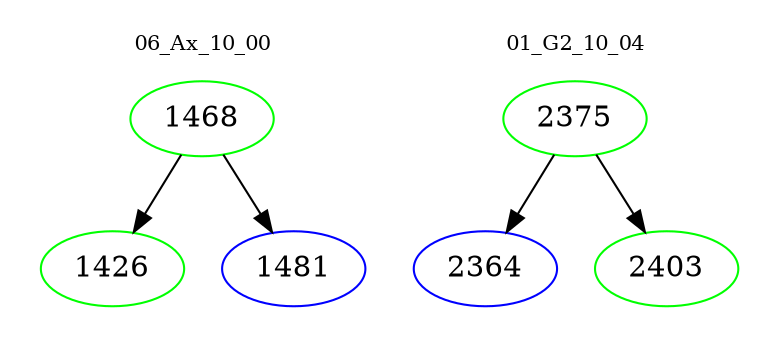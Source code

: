 digraph{
subgraph cluster_0 {
color = white
label = "06_Ax_10_00";
fontsize=10;
T0_1468 [label="1468", color="green"]
T0_1468 -> T0_1426 [color="black"]
T0_1426 [label="1426", color="green"]
T0_1468 -> T0_1481 [color="black"]
T0_1481 [label="1481", color="blue"]
}
subgraph cluster_1 {
color = white
label = "01_G2_10_04";
fontsize=10;
T1_2375 [label="2375", color="green"]
T1_2375 -> T1_2364 [color="black"]
T1_2364 [label="2364", color="blue"]
T1_2375 -> T1_2403 [color="black"]
T1_2403 [label="2403", color="green"]
}
}
